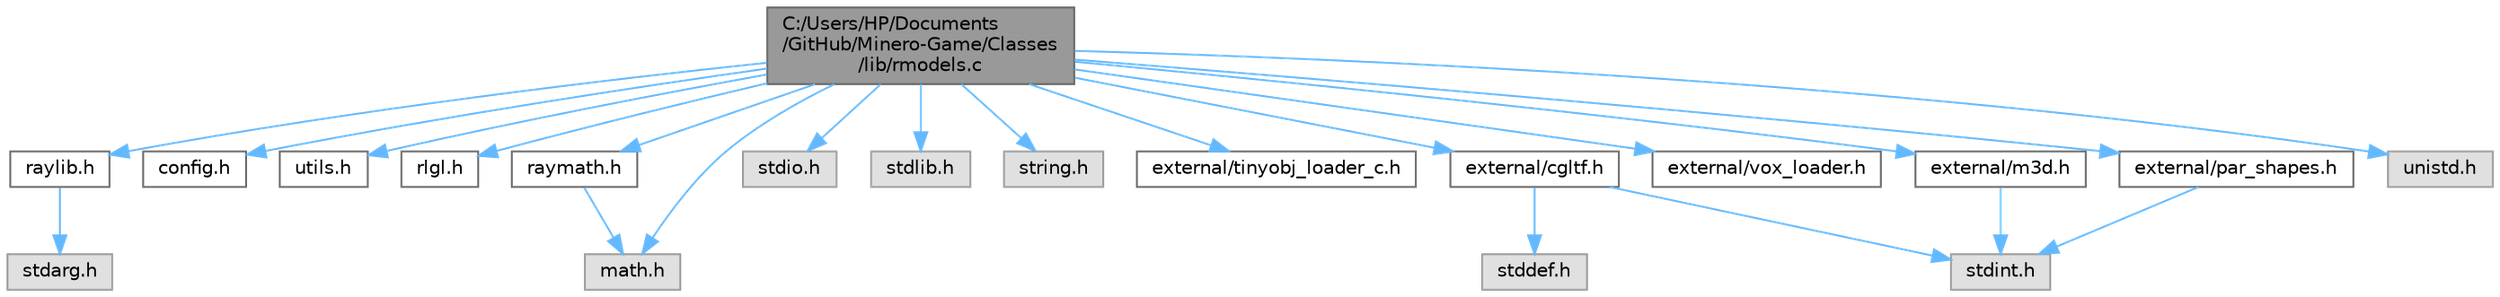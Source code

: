 digraph "C:/Users/HP/Documents/GitHub/Minero-Game/Classes/lib/rmodels.c"
{
 // LATEX_PDF_SIZE
  bgcolor="transparent";
  edge [fontname=Helvetica,fontsize=10,labelfontname=Helvetica,labelfontsize=10];
  node [fontname=Helvetica,fontsize=10,shape=box,height=0.2,width=0.4];
  Node1 [id="Node000001",label="C:/Users/HP/Documents\l/GitHub/Minero-Game/Classes\l/lib/rmodels.c",height=0.2,width=0.4,color="gray40", fillcolor="grey60", style="filled", fontcolor="black",tooltip=" "];
  Node1 -> Node2 [id="edge43_Node000001_Node000002",color="steelblue1",style="solid",tooltip=" "];
  Node2 [id="Node000002",label="raylib.h",height=0.2,width=0.4,color="grey40", fillcolor="white", style="filled",URL="$_classes_2lib_2raylib_8h.html",tooltip=" "];
  Node2 -> Node3 [id="edge44_Node000002_Node000003",color="steelblue1",style="solid",tooltip=" "];
  Node3 [id="Node000003",label="stdarg.h",height=0.2,width=0.4,color="grey60", fillcolor="#E0E0E0", style="filled",tooltip=" "];
  Node1 -> Node4 [id="edge45_Node000001_Node000004",color="steelblue1",style="solid",tooltip=" "];
  Node4 [id="Node000004",label="config.h",height=0.2,width=0.4,color="grey40", fillcolor="white", style="filled",URL="$_classes_2lib_2config_8h.html",tooltip=" "];
  Node1 -> Node5 [id="edge46_Node000001_Node000005",color="steelblue1",style="solid",tooltip=" "];
  Node5 [id="Node000005",label="utils.h",height=0.2,width=0.4,color="grey40", fillcolor="white", style="filled",URL="$_classes_2lib_2utils_8h.html",tooltip=" "];
  Node1 -> Node6 [id="edge47_Node000001_Node000006",color="steelblue1",style="solid",tooltip=" "];
  Node6 [id="Node000006",label="rlgl.h",height=0.2,width=0.4,color="grey40", fillcolor="white", style="filled",URL="$_classes_2lib_2rlgl_8h.html",tooltip=" "];
  Node1 -> Node7 [id="edge48_Node000001_Node000007",color="steelblue1",style="solid",tooltip=" "];
  Node7 [id="Node000007",label="raymath.h",height=0.2,width=0.4,color="grey40", fillcolor="white", style="filled",URL="$_classes_2lib_2raymath_8h.html",tooltip=" "];
  Node7 -> Node8 [id="edge49_Node000007_Node000008",color="steelblue1",style="solid",tooltip=" "];
  Node8 [id="Node000008",label="math.h",height=0.2,width=0.4,color="grey60", fillcolor="#E0E0E0", style="filled",tooltip=" "];
  Node1 -> Node9 [id="edge50_Node000001_Node000009",color="steelblue1",style="solid",tooltip=" "];
  Node9 [id="Node000009",label="stdio.h",height=0.2,width=0.4,color="grey60", fillcolor="#E0E0E0", style="filled",tooltip=" "];
  Node1 -> Node10 [id="edge51_Node000001_Node000010",color="steelblue1",style="solid",tooltip=" "];
  Node10 [id="Node000010",label="stdlib.h",height=0.2,width=0.4,color="grey60", fillcolor="#E0E0E0", style="filled",tooltip=" "];
  Node1 -> Node11 [id="edge52_Node000001_Node000011",color="steelblue1",style="solid",tooltip=" "];
  Node11 [id="Node000011",label="string.h",height=0.2,width=0.4,color="grey60", fillcolor="#E0E0E0", style="filled",tooltip=" "];
  Node1 -> Node8 [id="edge53_Node000001_Node000008",color="steelblue1",style="solid",tooltip=" "];
  Node1 -> Node12 [id="edge54_Node000001_Node000012",color="steelblue1",style="solid",tooltip=" "];
  Node12 [id="Node000012",label="external/tinyobj_loader_c.h",height=0.2,width=0.4,color="grey40", fillcolor="white", style="filled",URL="$_classes_2lib_2external_2tinyobj__loader__c_8h.html",tooltip=" "];
  Node1 -> Node13 [id="edge55_Node000001_Node000013",color="steelblue1",style="solid",tooltip=" "];
  Node13 [id="Node000013",label="external/cgltf.h",height=0.2,width=0.4,color="grey40", fillcolor="white", style="filled",URL="$_classes_2lib_2external_2cgltf_8h.html",tooltip=" "];
  Node13 -> Node14 [id="edge56_Node000013_Node000014",color="steelblue1",style="solid",tooltip=" "];
  Node14 [id="Node000014",label="stddef.h",height=0.2,width=0.4,color="grey60", fillcolor="#E0E0E0", style="filled",tooltip=" "];
  Node13 -> Node15 [id="edge57_Node000013_Node000015",color="steelblue1",style="solid",tooltip=" "];
  Node15 [id="Node000015",label="stdint.h",height=0.2,width=0.4,color="grey60", fillcolor="#E0E0E0", style="filled",tooltip=" "];
  Node1 -> Node16 [id="edge58_Node000001_Node000016",color="steelblue1",style="solid",tooltip=" "];
  Node16 [id="Node000016",label="external/vox_loader.h",height=0.2,width=0.4,color="grey40", fillcolor="white", style="filled",URL="$_classes_2lib_2external_2vox__loader_8h.html",tooltip=" "];
  Node1 -> Node17 [id="edge59_Node000001_Node000017",color="steelblue1",style="solid",tooltip=" "];
  Node17 [id="Node000017",label="external/m3d.h",height=0.2,width=0.4,color="grey40", fillcolor="white", style="filled",URL="$_classes_2lib_2external_2m3d_8h.html",tooltip=" "];
  Node17 -> Node15 [id="edge60_Node000017_Node000015",color="steelblue1",style="solid",tooltip=" "];
  Node1 -> Node18 [id="edge61_Node000001_Node000018",color="steelblue1",style="solid",tooltip=" "];
  Node18 [id="Node000018",label="external/par_shapes.h",height=0.2,width=0.4,color="grey40", fillcolor="white", style="filled",URL="$_classes_2lib_2external_2par__shapes_8h.html",tooltip=" "];
  Node18 -> Node15 [id="edge62_Node000018_Node000015",color="steelblue1",style="solid",tooltip=" "];
  Node1 -> Node19 [id="edge63_Node000001_Node000019",color="steelblue1",style="solid",tooltip=" "];
  Node19 [id="Node000019",label="unistd.h",height=0.2,width=0.4,color="grey60", fillcolor="#E0E0E0", style="filled",tooltip=" "];
}
